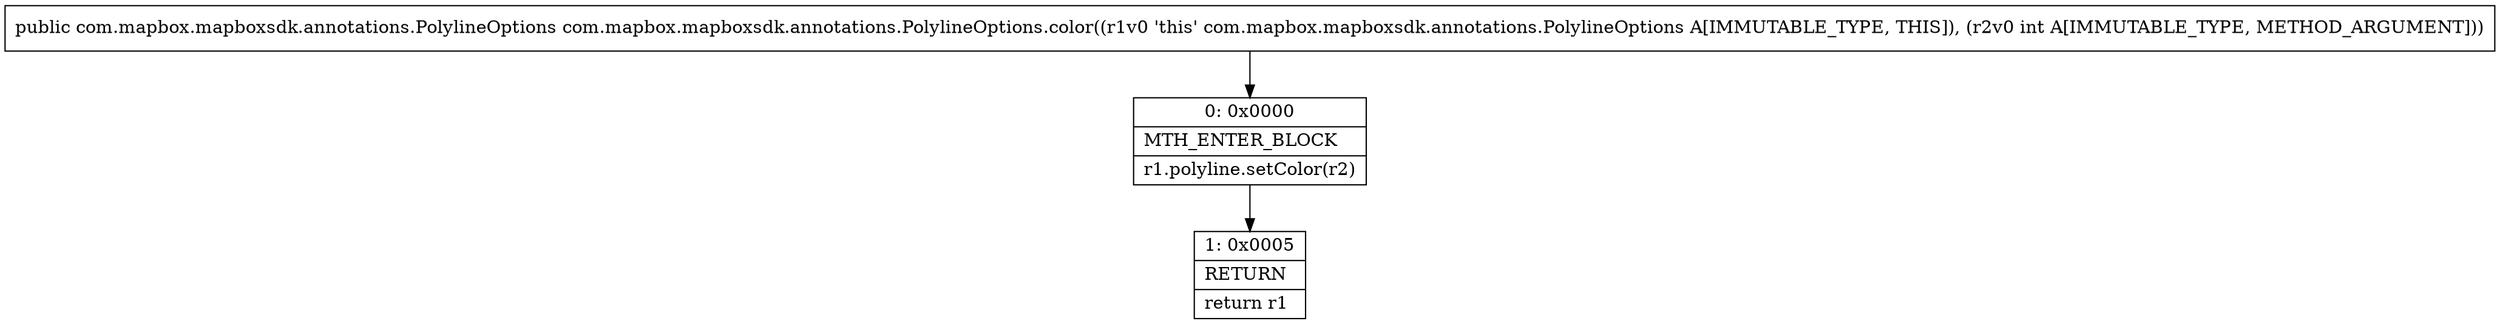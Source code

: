 digraph "CFG forcom.mapbox.mapboxsdk.annotations.PolylineOptions.color(I)Lcom\/mapbox\/mapboxsdk\/annotations\/PolylineOptions;" {
Node_0 [shape=record,label="{0\:\ 0x0000|MTH_ENTER_BLOCK\l|r1.polyline.setColor(r2)\l}"];
Node_1 [shape=record,label="{1\:\ 0x0005|RETURN\l|return r1\l}"];
MethodNode[shape=record,label="{public com.mapbox.mapboxsdk.annotations.PolylineOptions com.mapbox.mapboxsdk.annotations.PolylineOptions.color((r1v0 'this' com.mapbox.mapboxsdk.annotations.PolylineOptions A[IMMUTABLE_TYPE, THIS]), (r2v0 int A[IMMUTABLE_TYPE, METHOD_ARGUMENT])) }"];
MethodNode -> Node_0;
Node_0 -> Node_1;
}

